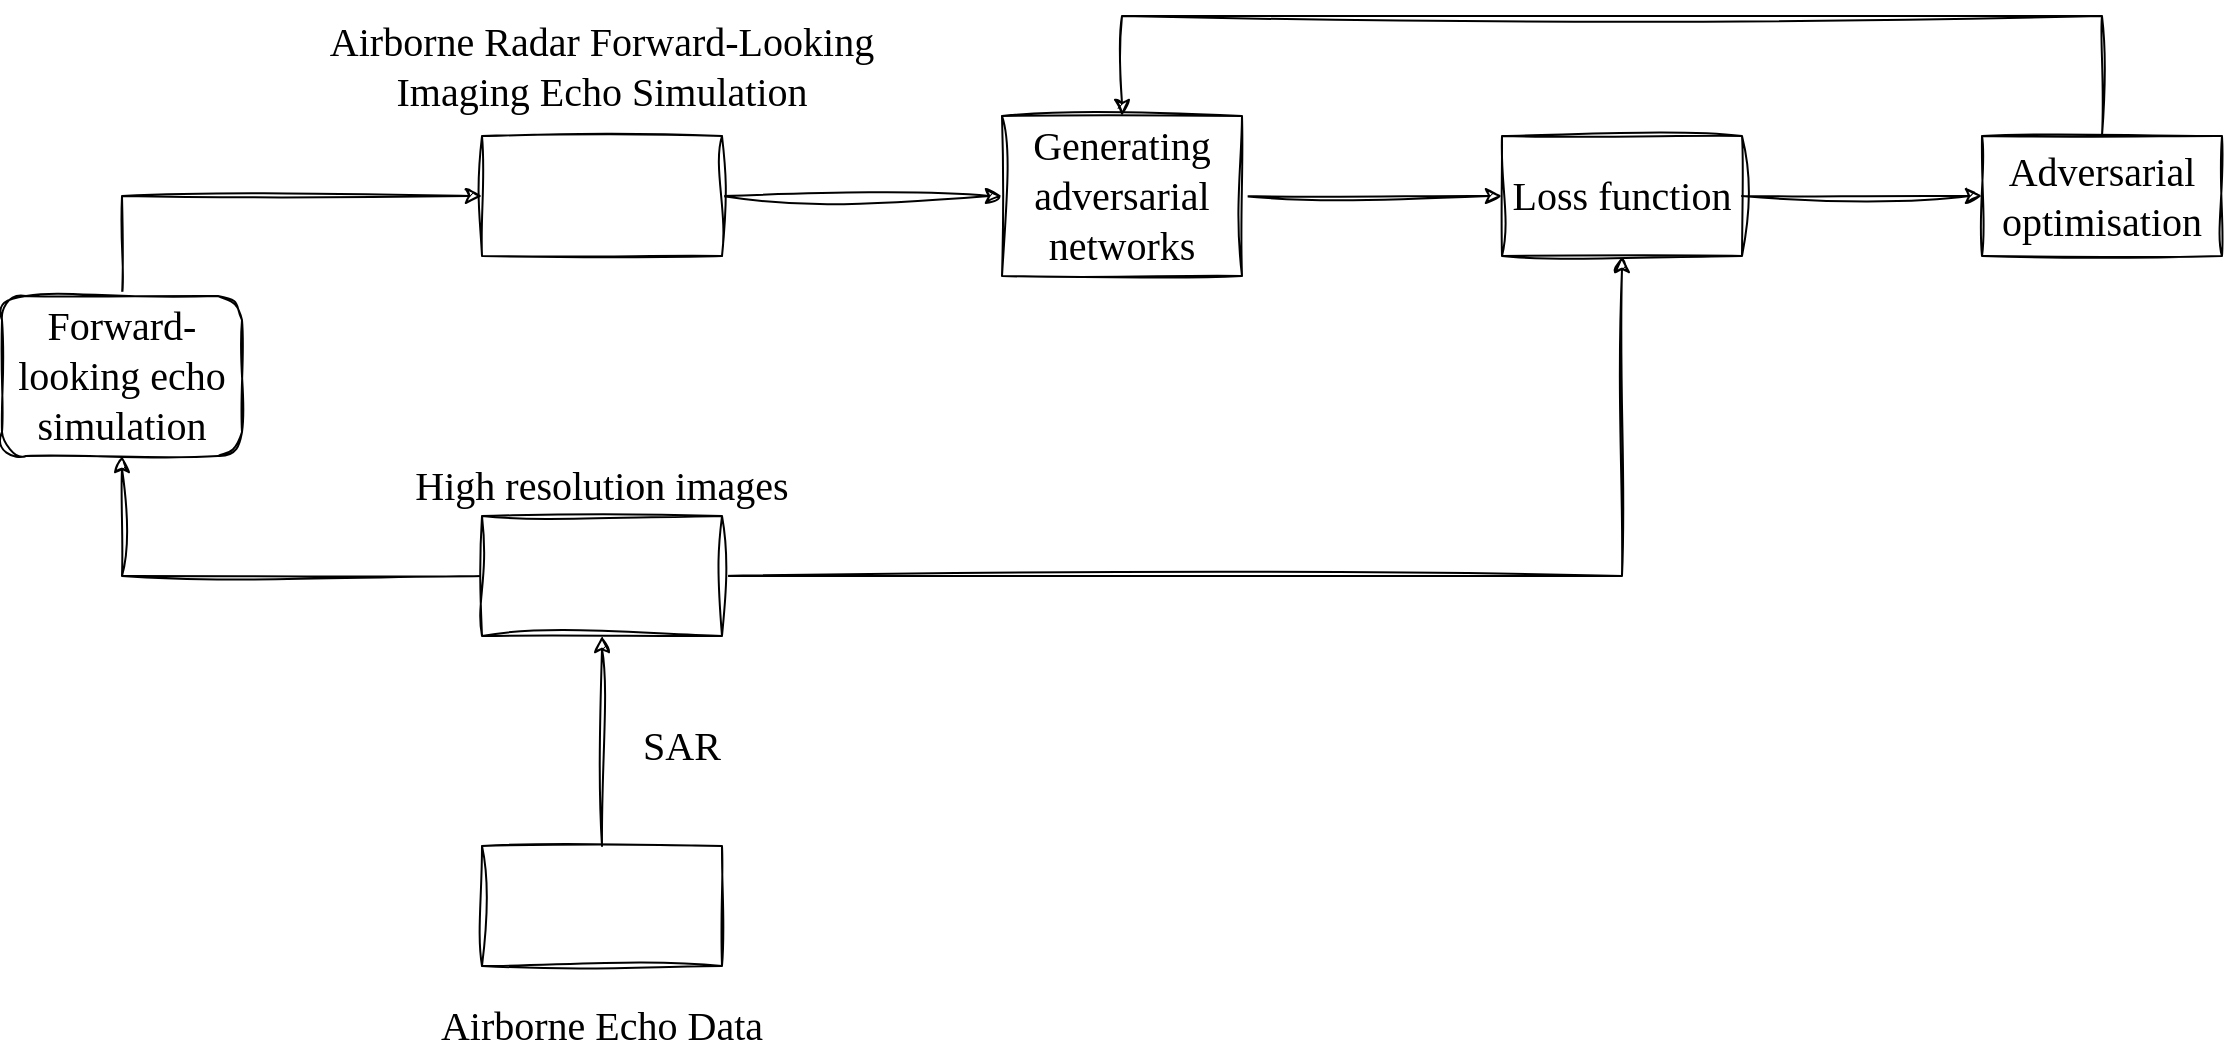 <mxfile version="21.1.5" type="github">
  <diagram name="第 1 页" id="x2n3f1LssUUjP6nlciAq">
    <mxGraphModel dx="1735" dy="1016" grid="1" gridSize="10" guides="1" tooltips="1" connect="1" arrows="1" fold="1" page="1" pageScale="1" pageWidth="827" pageHeight="1169" math="0" shadow="0">
      <root>
        <mxCell id="0" />
        <mxCell id="1" parent="0" />
        <mxCell id="8UDh_AB0OdEnaW-rwsYC-7" style="edgeStyle=orthogonalEdgeStyle;rounded=0;sketch=1;hachureGap=4;jiggle=2;curveFitting=1;orthogonalLoop=1;jettySize=auto;html=1;entryX=0;entryY=0.5;entryDx=0;entryDy=0;fontFamily=Architects Daughter;fontSource=https%3A%2F%2Ffonts.googleapis.com%2Fcss%3Ffamily%3DArchitects%2BDaughter;fontSize=16;" edge="1" parent="1" source="8UDh_AB0OdEnaW-rwsYC-1" target="8UDh_AB0OdEnaW-rwsYC-3">
          <mxGeometry relative="1" as="geometry">
            <Array as="points">
              <mxPoint x="250" y="200" />
            </Array>
          </mxGeometry>
        </mxCell>
        <mxCell id="8UDh_AB0OdEnaW-rwsYC-1" value="&lt;font face=&quot;Times New Roman&quot;&gt;Forward-looking echo simulation&lt;/font&gt;" style="rounded=1;whiteSpace=wrap;html=1;sketch=1;hachureGap=4;jiggle=2;curveFitting=1;fontFamily=Architects Daughter;fontSource=https%3A%2F%2Ffonts.googleapis.com%2Fcss%3Ffamily%3DArchitects%2BDaughter;fontSize=20;gradientColor=none;" vertex="1" parent="1">
          <mxGeometry x="190" y="250" width="120" height="80" as="geometry" />
        </mxCell>
        <mxCell id="8UDh_AB0OdEnaW-rwsYC-9" style="edgeStyle=orthogonalEdgeStyle;rounded=0;sketch=1;hachureGap=4;jiggle=2;curveFitting=1;orthogonalLoop=1;jettySize=auto;html=1;entryX=0;entryY=0.5;entryDx=0;entryDy=0;fontFamily=Architects Daughter;fontSource=https%3A%2F%2Ffonts.googleapis.com%2Fcss%3Ffamily%3DArchitects%2BDaughter;fontSize=16;" edge="1" parent="1" source="8UDh_AB0OdEnaW-rwsYC-3" target="8UDh_AB0OdEnaW-rwsYC-8">
          <mxGeometry relative="1" as="geometry" />
        </mxCell>
        <mxCell id="8UDh_AB0OdEnaW-rwsYC-3" value="" style="rounded=0;whiteSpace=wrap;html=1;sketch=1;hachureGap=4;jiggle=2;curveFitting=1;fontFamily=Architects Daughter;fontSource=https%3A%2F%2Ffonts.googleapis.com%2Fcss%3Ffamily%3DArchitects%2BDaughter;fontSize=20;" vertex="1" parent="1">
          <mxGeometry x="430" y="170" width="120" height="60" as="geometry" />
        </mxCell>
        <mxCell id="8UDh_AB0OdEnaW-rwsYC-6" style="edgeStyle=orthogonalEdgeStyle;rounded=0;sketch=1;hachureGap=4;jiggle=2;curveFitting=1;orthogonalLoop=1;jettySize=auto;html=1;entryX=0.5;entryY=1;entryDx=0;entryDy=0;fontFamily=Architects Daughter;fontSource=https%3A%2F%2Ffonts.googleapis.com%2Fcss%3Ffamily%3DArchitects%2BDaughter;fontSize=16;" edge="1" parent="1" source="8UDh_AB0OdEnaW-rwsYC-4" target="8UDh_AB0OdEnaW-rwsYC-1">
          <mxGeometry relative="1" as="geometry" />
        </mxCell>
        <mxCell id="8UDh_AB0OdEnaW-rwsYC-15" style="edgeStyle=orthogonalEdgeStyle;rounded=0;sketch=1;hachureGap=4;jiggle=2;curveFitting=1;orthogonalLoop=1;jettySize=auto;html=1;fontFamily=Architects Daughter;fontSource=https%3A%2F%2Ffonts.googleapis.com%2Fcss%3Ffamily%3DArchitects%2BDaughter;fontSize=16;" edge="1" parent="1" source="8UDh_AB0OdEnaW-rwsYC-4" target="8UDh_AB0OdEnaW-rwsYC-10">
          <mxGeometry relative="1" as="geometry" />
        </mxCell>
        <mxCell id="8UDh_AB0OdEnaW-rwsYC-4" value="" style="rounded=0;whiteSpace=wrap;html=1;sketch=1;hachureGap=4;jiggle=2;curveFitting=1;fontFamily=Architects Daughter;fontSource=https%3A%2F%2Ffonts.googleapis.com%2Fcss%3Ffamily%3DArchitects%2BDaughter;fontSize=20;" vertex="1" parent="1">
          <mxGeometry x="430" y="360" width="120" height="60" as="geometry" />
        </mxCell>
        <mxCell id="8UDh_AB0OdEnaW-rwsYC-11" style="edgeStyle=orthogonalEdgeStyle;rounded=0;sketch=1;hachureGap=4;jiggle=2;curveFitting=1;orthogonalLoop=1;jettySize=auto;html=1;fontFamily=Architects Daughter;fontSource=https%3A%2F%2Ffonts.googleapis.com%2Fcss%3Ffamily%3DArchitects%2BDaughter;fontSize=16;" edge="1" parent="1" source="8UDh_AB0OdEnaW-rwsYC-8" target="8UDh_AB0OdEnaW-rwsYC-10">
          <mxGeometry relative="1" as="geometry" />
        </mxCell>
        <mxCell id="8UDh_AB0OdEnaW-rwsYC-8" value="&lt;font face=&quot;Times New Roman&quot;&gt;Generating adversarial networks&lt;/font&gt;" style="rounded=0;whiteSpace=wrap;html=1;sketch=1;hachureGap=4;jiggle=2;curveFitting=1;fontFamily=Architects Daughter;fontSource=https%3A%2F%2Ffonts.googleapis.com%2Fcss%3Ffamily%3DArchitects%2BDaughter;fontSize=20;" vertex="1" parent="1">
          <mxGeometry x="690" y="160" width="120" height="80" as="geometry" />
        </mxCell>
        <mxCell id="8UDh_AB0OdEnaW-rwsYC-14" style="edgeStyle=orthogonalEdgeStyle;rounded=0;sketch=1;hachureGap=4;jiggle=2;curveFitting=1;orthogonalLoop=1;jettySize=auto;html=1;fontFamily=Architects Daughter;fontSource=https%3A%2F%2Ffonts.googleapis.com%2Fcss%3Ffamily%3DArchitects%2BDaughter;fontSize=16;" edge="1" parent="1" source="8UDh_AB0OdEnaW-rwsYC-10" target="8UDh_AB0OdEnaW-rwsYC-12">
          <mxGeometry relative="1" as="geometry" />
        </mxCell>
        <mxCell id="8UDh_AB0OdEnaW-rwsYC-10" value="&lt;font face=&quot;Times New Roman&quot;&gt;Loss function&lt;/font&gt;" style="rounded=0;whiteSpace=wrap;html=1;sketch=1;hachureGap=4;jiggle=2;curveFitting=1;fontFamily=Architects Daughter;fontSource=https%3A%2F%2Ffonts.googleapis.com%2Fcss%3Ffamily%3DArchitects%2BDaughter;fontSize=20;" vertex="1" parent="1">
          <mxGeometry x="940" y="170" width="120" height="60" as="geometry" />
        </mxCell>
        <mxCell id="8UDh_AB0OdEnaW-rwsYC-13" style="edgeStyle=orthogonalEdgeStyle;rounded=0;sketch=1;hachureGap=4;jiggle=2;curveFitting=1;orthogonalLoop=1;jettySize=auto;html=1;entryX=0.5;entryY=0;entryDx=0;entryDy=0;fontFamily=Architects Daughter;fontSource=https%3A%2F%2Ffonts.googleapis.com%2Fcss%3Ffamily%3DArchitects%2BDaughter;fontSize=16;" edge="1" parent="1" source="8UDh_AB0OdEnaW-rwsYC-12" target="8UDh_AB0OdEnaW-rwsYC-8">
          <mxGeometry relative="1" as="geometry">
            <Array as="points">
              <mxPoint x="1240" y="110" />
              <mxPoint x="750" y="110" />
            </Array>
          </mxGeometry>
        </mxCell>
        <mxCell id="8UDh_AB0OdEnaW-rwsYC-12" value="&lt;font face=&quot;Times New Roman&quot;&gt;Adversarial optimisation&lt;/font&gt;" style="rounded=0;whiteSpace=wrap;html=1;sketch=1;hachureGap=4;jiggle=2;curveFitting=1;fontFamily=Architects Daughter;fontSource=https%3A%2F%2Ffonts.googleapis.com%2Fcss%3Ffamily%3DArchitects%2BDaughter;fontSize=20;" vertex="1" parent="1">
          <mxGeometry x="1180" y="170" width="120" height="60" as="geometry" />
        </mxCell>
        <mxCell id="8UDh_AB0OdEnaW-rwsYC-17" style="edgeStyle=orthogonalEdgeStyle;rounded=0;sketch=1;hachureGap=4;jiggle=2;curveFitting=1;orthogonalLoop=1;jettySize=auto;html=1;fontFamily=Architects Daughter;fontSource=https%3A%2F%2Ffonts.googleapis.com%2Fcss%3Ffamily%3DArchitects%2BDaughter;fontSize=16;" edge="1" parent="1" source="8UDh_AB0OdEnaW-rwsYC-16" target="8UDh_AB0OdEnaW-rwsYC-4">
          <mxGeometry relative="1" as="geometry" />
        </mxCell>
        <mxCell id="8UDh_AB0OdEnaW-rwsYC-16" value="" style="rounded=0;whiteSpace=wrap;html=1;sketch=1;hachureGap=4;jiggle=2;curveFitting=1;fontFamily=Architects Daughter;fontSource=https%3A%2F%2Ffonts.googleapis.com%2Fcss%3Ffamily%3DArchitects%2BDaughter;fontSize=20;" vertex="1" parent="1">
          <mxGeometry x="430" y="525" width="120" height="60" as="geometry" />
        </mxCell>
        <mxCell id="8UDh_AB0OdEnaW-rwsYC-18" value="&lt;font face=&quot;Times New Roman&quot;&gt;SAR&lt;/font&gt;" style="text;html=1;strokeColor=none;fillColor=none;align=center;verticalAlign=middle;whiteSpace=wrap;rounded=0;fontSize=20;fontFamily=Architects Daughter;" vertex="1" parent="1">
          <mxGeometry x="500" y="460" width="60" height="30" as="geometry" />
        </mxCell>
        <mxCell id="8UDh_AB0OdEnaW-rwsYC-19" value="&lt;font face=&quot;Times New Roman&quot;&gt;Airborne Radar Forward-Looking Imaging Echo Simulation&lt;/font&gt;" style="text;html=1;strokeColor=none;fillColor=none;align=center;verticalAlign=middle;whiteSpace=wrap;rounded=0;fontSize=20;fontFamily=Architects Daughter;" vertex="1" parent="1">
          <mxGeometry x="345" y="120" width="290" height="30" as="geometry" />
        </mxCell>
        <mxCell id="8UDh_AB0OdEnaW-rwsYC-20" value="&lt;font face=&quot;Times New Roman&quot;&gt;Airborne Echo Data&lt;/font&gt;" style="text;html=1;strokeColor=none;fillColor=none;align=center;verticalAlign=middle;whiteSpace=wrap;rounded=0;fontSize=20;fontFamily=Architects Daughter;" vertex="1" parent="1">
          <mxGeometry x="395" y="600" width="190" height="30" as="geometry" />
        </mxCell>
        <mxCell id="8UDh_AB0OdEnaW-rwsYC-21" value="&lt;font face=&quot;Times New Roman&quot;&gt;High resolution images&lt;/font&gt;" style="text;html=1;strokeColor=none;fillColor=none;align=center;verticalAlign=middle;whiteSpace=wrap;rounded=0;fontSize=20;fontFamily=Architects Daughter;" vertex="1" parent="1">
          <mxGeometry x="390" y="330" width="200" height="30" as="geometry" />
        </mxCell>
      </root>
    </mxGraphModel>
  </diagram>
</mxfile>
